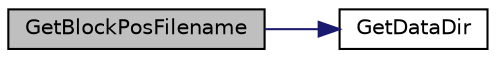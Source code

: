 digraph "GetBlockPosFilename"
{
  edge [fontname="Helvetica",fontsize="10",labelfontname="Helvetica",labelfontsize="10"];
  node [fontname="Helvetica",fontsize="10",shape=record];
  rankdir="LR";
  Node525 [label="GetBlockPosFilename",height=0.2,width=0.4,color="black", fillcolor="grey75", style="filled", fontcolor="black"];
  Node525 -> Node526 [color="midnightblue",fontsize="10",style="solid",fontname="Helvetica"];
  Node526 [label="GetDataDir",height=0.2,width=0.4,color="black", fillcolor="white", style="filled",URL="$util_8cpp.html#ab83866a054745d4b30a3948a1b44beba"];
}
